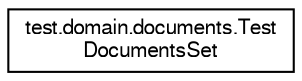 digraph "Jerarquia Gràfica de la Classe"
{
 // LATEX_PDF_SIZE
  edge [fontname="FreeSans",fontsize="10",labelfontname="FreeSans",labelfontsize="10"];
  node [fontname="FreeSans",fontsize="10",shape=record];
  rankdir="LR";
  Node0 [label="test.domain.documents.Test\lDocumentsSet",height=0.2,width=0.4,color="black", fillcolor="white", style="filled",URL="$classtest_1_1domain_1_1documents_1_1_test_documents_set.html",tooltip="Classe per provar de forma unitària la classe DocumentsSet."];
}

